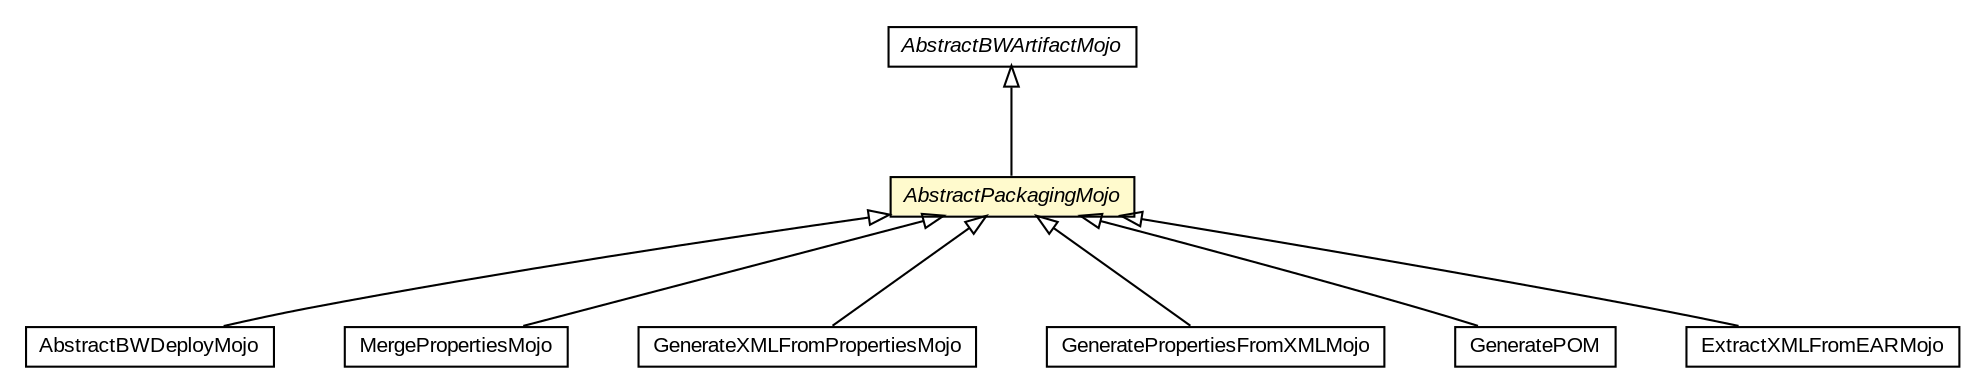 #!/usr/local/bin/dot
#
# Class diagram 
# Generated by UMLGraph version R5_6-24-gf6e263 (http://www.umlgraph.org/)
#

digraph G {
	edge [fontname="arial",fontsize=10,labelfontname="arial",labelfontsize=10];
	node [fontname="arial",fontsize=10,shape=plaintext];
	nodesep=0.25;
	ranksep=0.5;
	// fr.fastconnect.factory.tibco.bw.maven.AbstractBWArtifactMojo
	c951 [label=<<table title="fr.fastconnect.factory.tibco.bw.maven.AbstractBWArtifactMojo" border="0" cellborder="1" cellspacing="0" cellpadding="2" port="p" href="../AbstractBWArtifactMojo.html">
		<tr><td><table border="0" cellspacing="0" cellpadding="1">
<tr><td align="center" balign="center"><font face="arial italic"> AbstractBWArtifactMojo </font></td></tr>
		</table></td></tr>
		</table>>, URL="../AbstractBWArtifactMojo.html", fontname="arial", fontcolor="black", fontsize=10.0];
	// fr.fastconnect.factory.tibco.bw.maven.deployment.AbstractBWDeployMojo
	c976 [label=<<table title="fr.fastconnect.factory.tibco.bw.maven.deployment.AbstractBWDeployMojo" border="0" cellborder="1" cellspacing="0" cellpadding="2" port="p" href="../deployment/AbstractBWDeployMojo.html">
		<tr><td><table border="0" cellspacing="0" cellpadding="1">
<tr><td align="center" balign="center"> AbstractBWDeployMojo </td></tr>
		</table></td></tr>
		</table>>, URL="../deployment/AbstractBWDeployMojo.html", fontname="arial", fontcolor="black", fontsize=10.0];
	// fr.fastconnect.factory.tibco.bw.maven.packaging.MergePropertiesMojo
	c980 [label=<<table title="fr.fastconnect.factory.tibco.bw.maven.packaging.MergePropertiesMojo" border="0" cellborder="1" cellspacing="0" cellpadding="2" port="p" href="./MergePropertiesMojo.html">
		<tr><td><table border="0" cellspacing="0" cellpadding="1">
<tr><td align="center" balign="center"> MergePropertiesMojo </td></tr>
		</table></td></tr>
		</table>>, URL="./MergePropertiesMojo.html", fontname="arial", fontcolor="black", fontsize=10.0];
	// fr.fastconnect.factory.tibco.bw.maven.packaging.GenerateXMLFromPropertiesMojo
	c981 [label=<<table title="fr.fastconnect.factory.tibco.bw.maven.packaging.GenerateXMLFromPropertiesMojo" border="0" cellborder="1" cellspacing="0" cellpadding="2" port="p" href="./GenerateXMLFromPropertiesMojo.html">
		<tr><td><table border="0" cellspacing="0" cellpadding="1">
<tr><td align="center" balign="center"> GenerateXMLFromPropertiesMojo </td></tr>
		</table></td></tr>
		</table>>, URL="./GenerateXMLFromPropertiesMojo.html", fontname="arial", fontcolor="black", fontsize=10.0];
	// fr.fastconnect.factory.tibco.bw.maven.packaging.GeneratePropertiesFromXMLMojo
	c982 [label=<<table title="fr.fastconnect.factory.tibco.bw.maven.packaging.GeneratePropertiesFromXMLMojo" border="0" cellborder="1" cellspacing="0" cellpadding="2" port="p" href="./GeneratePropertiesFromXMLMojo.html">
		<tr><td><table border="0" cellspacing="0" cellpadding="1">
<tr><td align="center" balign="center"> GeneratePropertiesFromXMLMojo </td></tr>
		</table></td></tr>
		</table>>, URL="./GeneratePropertiesFromXMLMojo.html", fontname="arial", fontcolor="black", fontsize=10.0];
	// fr.fastconnect.factory.tibco.bw.maven.packaging.GeneratePOM
	c983 [label=<<table title="fr.fastconnect.factory.tibco.bw.maven.packaging.GeneratePOM" border="0" cellborder="1" cellspacing="0" cellpadding="2" port="p" href="./GeneratePOM.html">
		<tr><td><table border="0" cellspacing="0" cellpadding="1">
<tr><td align="center" balign="center"> GeneratePOM </td></tr>
		</table></td></tr>
		</table>>, URL="./GeneratePOM.html", fontname="arial", fontcolor="black", fontsize=10.0];
	// fr.fastconnect.factory.tibco.bw.maven.packaging.ExtractXMLFromEARMojo
	c984 [label=<<table title="fr.fastconnect.factory.tibco.bw.maven.packaging.ExtractXMLFromEARMojo" border="0" cellborder="1" cellspacing="0" cellpadding="2" port="p" href="./ExtractXMLFromEARMojo.html">
		<tr><td><table border="0" cellspacing="0" cellpadding="1">
<tr><td align="center" balign="center"> ExtractXMLFromEARMojo </td></tr>
		</table></td></tr>
		</table>>, URL="./ExtractXMLFromEARMojo.html", fontname="arial", fontcolor="black", fontsize=10.0];
	// fr.fastconnect.factory.tibco.bw.maven.packaging.AbstractPackagingMojo
	c988 [label=<<table title="fr.fastconnect.factory.tibco.bw.maven.packaging.AbstractPackagingMojo" border="0" cellborder="1" cellspacing="0" cellpadding="2" port="p" bgcolor="lemonChiffon" href="./AbstractPackagingMojo.html">
		<tr><td><table border="0" cellspacing="0" cellpadding="1">
<tr><td align="center" balign="center"><font face="arial italic"> AbstractPackagingMojo </font></td></tr>
		</table></td></tr>
		</table>>, URL="./AbstractPackagingMojo.html", fontname="arial", fontcolor="black", fontsize=10.0];
	//fr.fastconnect.factory.tibco.bw.maven.deployment.AbstractBWDeployMojo extends fr.fastconnect.factory.tibco.bw.maven.packaging.AbstractPackagingMojo
	c988:p -> c976:p [dir=back,arrowtail=empty];
	//fr.fastconnect.factory.tibco.bw.maven.packaging.MergePropertiesMojo extends fr.fastconnect.factory.tibco.bw.maven.packaging.AbstractPackagingMojo
	c988:p -> c980:p [dir=back,arrowtail=empty];
	//fr.fastconnect.factory.tibco.bw.maven.packaging.GenerateXMLFromPropertiesMojo extends fr.fastconnect.factory.tibco.bw.maven.packaging.AbstractPackagingMojo
	c988:p -> c981:p [dir=back,arrowtail=empty];
	//fr.fastconnect.factory.tibco.bw.maven.packaging.GeneratePropertiesFromXMLMojo extends fr.fastconnect.factory.tibco.bw.maven.packaging.AbstractPackagingMojo
	c988:p -> c982:p [dir=back,arrowtail=empty];
	//fr.fastconnect.factory.tibco.bw.maven.packaging.GeneratePOM extends fr.fastconnect.factory.tibco.bw.maven.packaging.AbstractPackagingMojo
	c988:p -> c983:p [dir=back,arrowtail=empty];
	//fr.fastconnect.factory.tibco.bw.maven.packaging.ExtractXMLFromEARMojo extends fr.fastconnect.factory.tibco.bw.maven.packaging.AbstractPackagingMojo
	c988:p -> c984:p [dir=back,arrowtail=empty];
	//fr.fastconnect.factory.tibco.bw.maven.packaging.AbstractPackagingMojo extends fr.fastconnect.factory.tibco.bw.maven.AbstractBWArtifactMojo
	c951:p -> c988:p [dir=back,arrowtail=empty];
}

